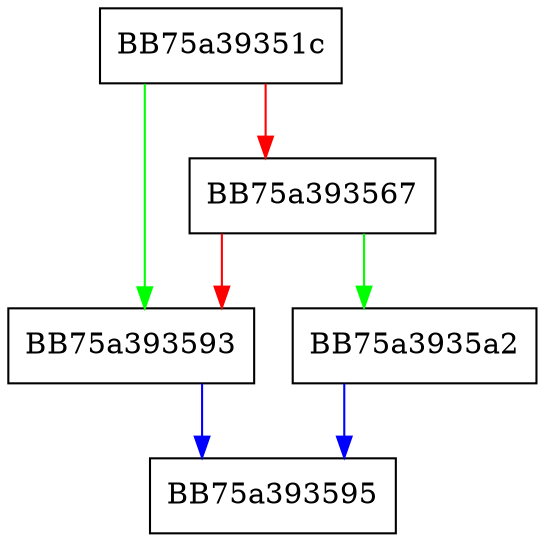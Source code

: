 digraph removeFile {
  node [shape="box"];
  graph [splines=ortho];
  BB75a39351c -> BB75a393593 [color="green"];
  BB75a39351c -> BB75a393567 [color="red"];
  BB75a393567 -> BB75a3935a2 [color="green"];
  BB75a393567 -> BB75a393593 [color="red"];
  BB75a393593 -> BB75a393595 [color="blue"];
  BB75a3935a2 -> BB75a393595 [color="blue"];
}
